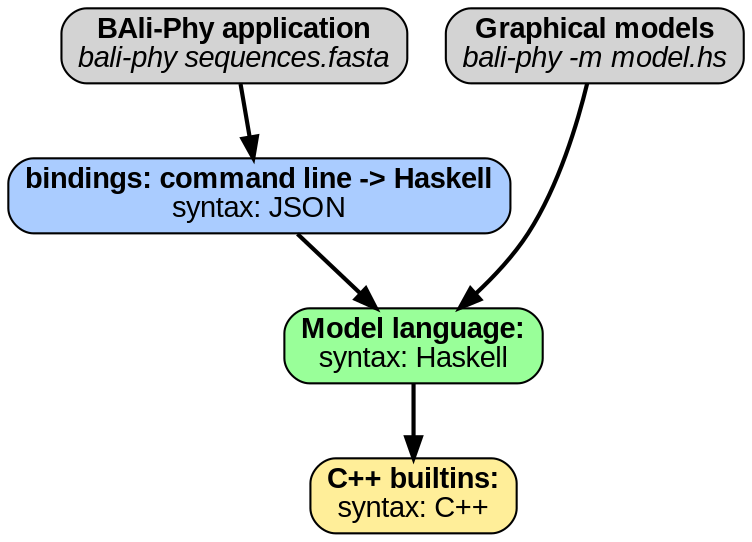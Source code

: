 digraph "Architecture" {
graph [ranksep=0.25, fontname=Arial,  nodesep=0.25, ranksep=0.5];
node [fontname=Arial, style="filled,rounded", height=0, width=0, shape=box];
edge [style="setlinewidth(2)"];

bali_phy [label=<<b>BAli-Phy application</b><br/><i>bali-phy sequences.fasta</i>>]

graphical_models  [label=<<b>Graphical models</b><br/><i>bali-phy -m model.hs</i>>]

graphical_model_language [label=<<b>Model language:</b><br/>syntax: Haskell>, fillcolor="#99ff99"]

cpp_builtins [label=<<b>C++ builtins:</b><br/>syntax: C++<br/>>,fillcolor="#ffee99"]

{rank = same; bali_phy; graphical_models}

bali_phy -> JSON_files
JSON_files [label=<<b>bindings: command line -&gt; Haskell</b><br/>syntax: JSON>,fillcolor="#aaccff"]
JSON_files -> graphical_model_language
graphical_models -> graphical_model_language
graphical_model_language -> cpp_builtins
}
